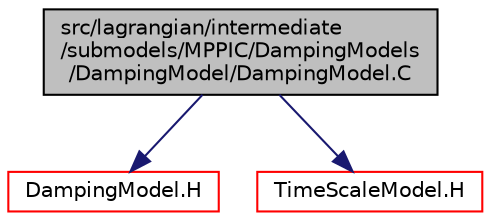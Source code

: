 digraph "src/lagrangian/intermediate/submodels/MPPIC/DampingModels/DampingModel/DampingModel.C"
{
  bgcolor="transparent";
  edge [fontname="Helvetica",fontsize="10",labelfontname="Helvetica",labelfontsize="10"];
  node [fontname="Helvetica",fontsize="10",shape=record];
  Node1 [label="src/lagrangian/intermediate\l/submodels/MPPIC/DampingModels\l/DampingModel/DampingModel.C",height=0.2,width=0.4,color="black", fillcolor="grey75", style="filled", fontcolor="black"];
  Node1 -> Node2 [color="midnightblue",fontsize="10",style="solid",fontname="Helvetica"];
  Node2 [label="DampingModel.H",height=0.2,width=0.4,color="red",URL="$a06760.html"];
  Node1 -> Node3 [color="midnightblue",fontsize="10",style="solid",fontname="Helvetica"];
  Node3 [label="TimeScaleModel.H",height=0.2,width=0.4,color="red",URL="$a06792.html"];
}
